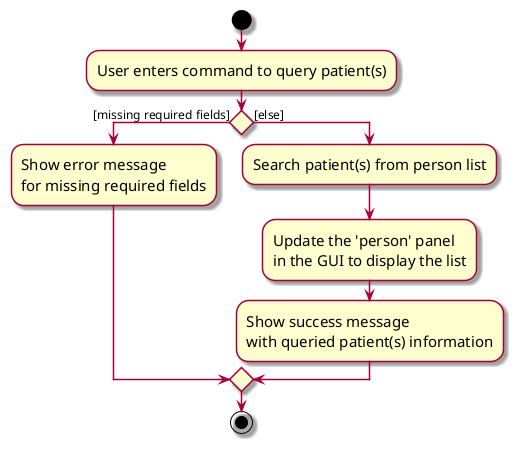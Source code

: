 @startuml
skin rose
skinparam ActivityFontSize 15
skinparam ArrowFontSize 12

start
:User enters command to query patient(s);


if () then ([missing required fields])
    :Show error message\nfor missing required fields;
else ([else])
    :Search patient(s) from person list;
    :Update the 'person' panel\nin the GUI to display the list;
    :Show success message\nwith queried patient(s) information;
endif


stop
@enduml
